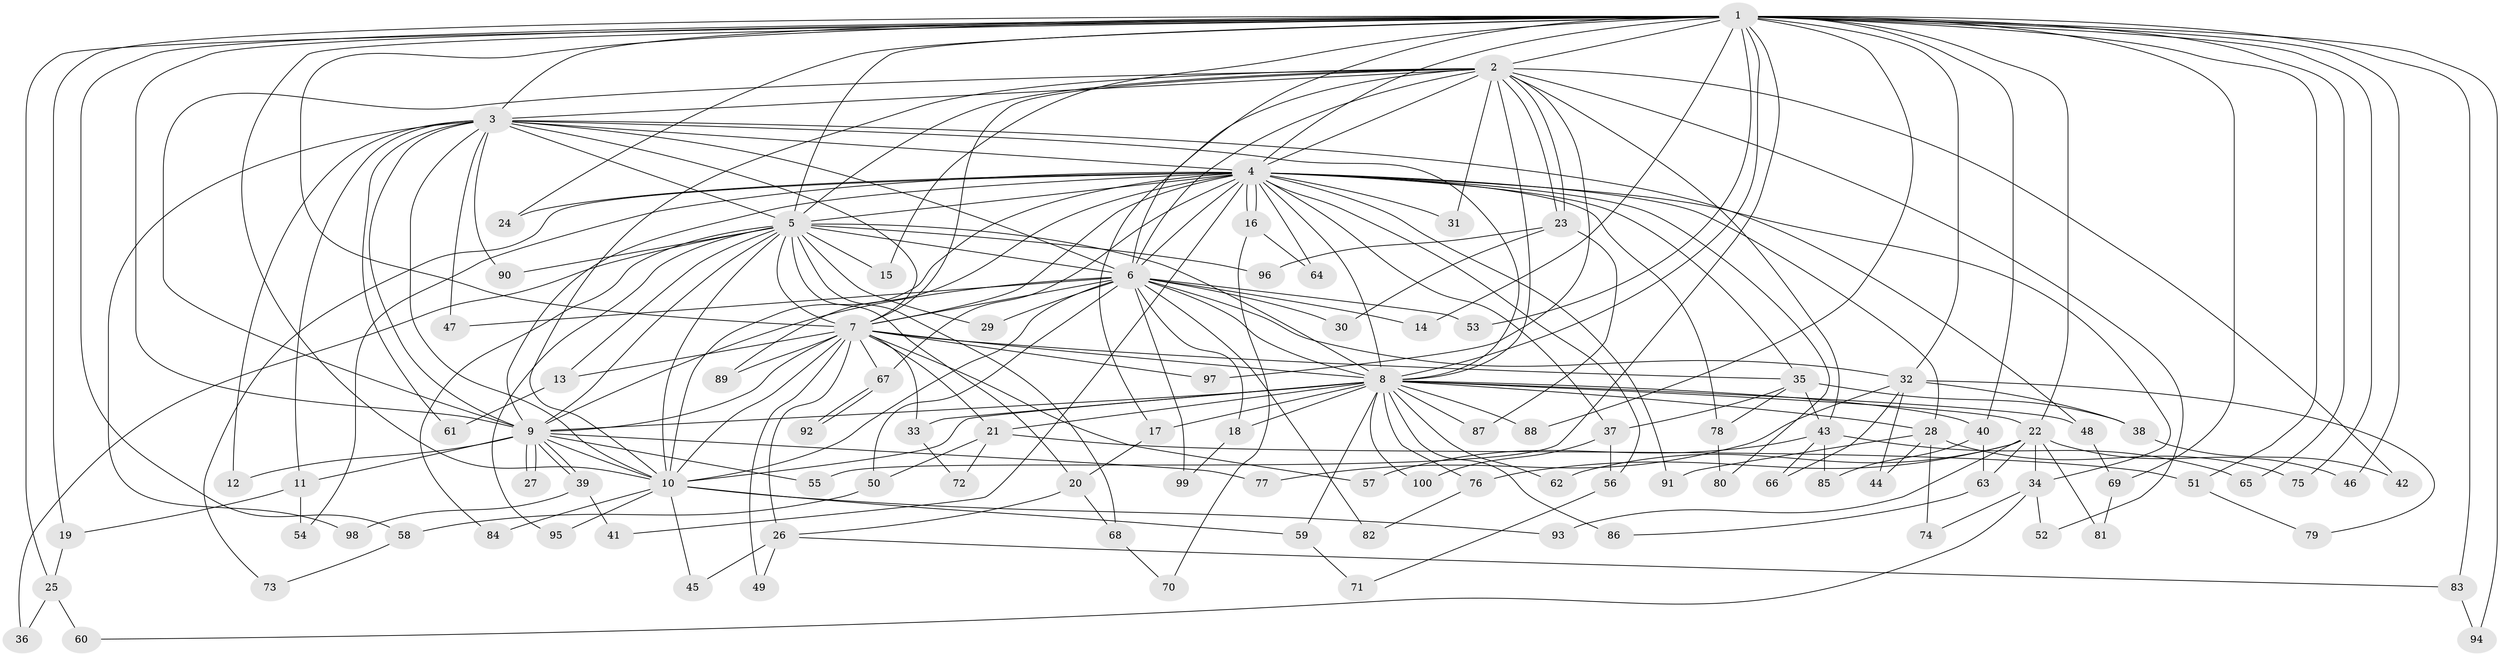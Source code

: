 // Generated by graph-tools (version 1.1) at 2025/01/03/09/25 03:01:29]
// undirected, 100 vertices, 225 edges
graph export_dot {
graph [start="1"]
  node [color=gray90,style=filled];
  1;
  2;
  3;
  4;
  5;
  6;
  7;
  8;
  9;
  10;
  11;
  12;
  13;
  14;
  15;
  16;
  17;
  18;
  19;
  20;
  21;
  22;
  23;
  24;
  25;
  26;
  27;
  28;
  29;
  30;
  31;
  32;
  33;
  34;
  35;
  36;
  37;
  38;
  39;
  40;
  41;
  42;
  43;
  44;
  45;
  46;
  47;
  48;
  49;
  50;
  51;
  52;
  53;
  54;
  55;
  56;
  57;
  58;
  59;
  60;
  61;
  62;
  63;
  64;
  65;
  66;
  67;
  68;
  69;
  70;
  71;
  72;
  73;
  74;
  75;
  76;
  77;
  78;
  79;
  80;
  81;
  82;
  83;
  84;
  85;
  86;
  87;
  88;
  89;
  90;
  91;
  92;
  93;
  94;
  95;
  96;
  97;
  98;
  99;
  100;
  1 -- 2;
  1 -- 3;
  1 -- 4;
  1 -- 5;
  1 -- 6;
  1 -- 7;
  1 -- 8;
  1 -- 9;
  1 -- 10;
  1 -- 14;
  1 -- 15;
  1 -- 19;
  1 -- 22;
  1 -- 24;
  1 -- 25;
  1 -- 32;
  1 -- 40;
  1 -- 46;
  1 -- 51;
  1 -- 53;
  1 -- 55;
  1 -- 58;
  1 -- 65;
  1 -- 69;
  1 -- 75;
  1 -- 83;
  1 -- 88;
  1 -- 94;
  2 -- 3;
  2 -- 4;
  2 -- 5;
  2 -- 6;
  2 -- 7;
  2 -- 8;
  2 -- 9;
  2 -- 10;
  2 -- 17;
  2 -- 23;
  2 -- 23;
  2 -- 31;
  2 -- 42;
  2 -- 43;
  2 -- 52;
  2 -- 97;
  3 -- 4;
  3 -- 5;
  3 -- 6;
  3 -- 7;
  3 -- 8;
  3 -- 9;
  3 -- 10;
  3 -- 11;
  3 -- 12;
  3 -- 47;
  3 -- 48;
  3 -- 61;
  3 -- 90;
  3 -- 98;
  4 -- 5;
  4 -- 6;
  4 -- 7;
  4 -- 8;
  4 -- 9;
  4 -- 10;
  4 -- 16;
  4 -- 16;
  4 -- 24;
  4 -- 28;
  4 -- 31;
  4 -- 34;
  4 -- 35;
  4 -- 37;
  4 -- 41;
  4 -- 54;
  4 -- 56;
  4 -- 64;
  4 -- 67;
  4 -- 73;
  4 -- 78;
  4 -- 80;
  4 -- 89;
  4 -- 91;
  5 -- 6;
  5 -- 7;
  5 -- 8;
  5 -- 9;
  5 -- 10;
  5 -- 13;
  5 -- 15;
  5 -- 20;
  5 -- 29;
  5 -- 36;
  5 -- 68;
  5 -- 84;
  5 -- 90;
  5 -- 95;
  5 -- 96;
  6 -- 7;
  6 -- 8;
  6 -- 9;
  6 -- 10;
  6 -- 14;
  6 -- 18;
  6 -- 29;
  6 -- 30;
  6 -- 32;
  6 -- 47;
  6 -- 50;
  6 -- 53;
  6 -- 82;
  6 -- 99;
  7 -- 8;
  7 -- 9;
  7 -- 10;
  7 -- 13;
  7 -- 21;
  7 -- 26;
  7 -- 33;
  7 -- 35;
  7 -- 49;
  7 -- 57;
  7 -- 67;
  7 -- 89;
  7 -- 97;
  8 -- 9;
  8 -- 10;
  8 -- 17;
  8 -- 18;
  8 -- 21;
  8 -- 22;
  8 -- 28;
  8 -- 33;
  8 -- 40;
  8 -- 48;
  8 -- 59;
  8 -- 62;
  8 -- 76;
  8 -- 86;
  8 -- 87;
  8 -- 88;
  8 -- 100;
  9 -- 10;
  9 -- 11;
  9 -- 12;
  9 -- 27;
  9 -- 27;
  9 -- 39;
  9 -- 39;
  9 -- 55;
  9 -- 77;
  10 -- 45;
  10 -- 59;
  10 -- 84;
  10 -- 93;
  10 -- 95;
  11 -- 19;
  11 -- 54;
  13 -- 61;
  16 -- 64;
  16 -- 70;
  17 -- 20;
  18 -- 99;
  19 -- 25;
  20 -- 26;
  20 -- 68;
  21 -- 50;
  21 -- 51;
  21 -- 72;
  22 -- 34;
  22 -- 46;
  22 -- 62;
  22 -- 63;
  22 -- 76;
  22 -- 81;
  22 -- 93;
  23 -- 30;
  23 -- 87;
  23 -- 96;
  25 -- 36;
  25 -- 60;
  26 -- 45;
  26 -- 49;
  26 -- 83;
  28 -- 44;
  28 -- 74;
  28 -- 75;
  28 -- 91;
  32 -- 38;
  32 -- 44;
  32 -- 66;
  32 -- 77;
  32 -- 79;
  33 -- 72;
  34 -- 52;
  34 -- 60;
  34 -- 74;
  35 -- 37;
  35 -- 38;
  35 -- 43;
  35 -- 78;
  37 -- 56;
  37 -- 100;
  38 -- 42;
  39 -- 41;
  39 -- 98;
  40 -- 63;
  40 -- 85;
  43 -- 57;
  43 -- 65;
  43 -- 66;
  43 -- 85;
  48 -- 69;
  50 -- 58;
  51 -- 79;
  56 -- 71;
  58 -- 73;
  59 -- 71;
  63 -- 86;
  67 -- 92;
  67 -- 92;
  68 -- 70;
  69 -- 81;
  76 -- 82;
  78 -- 80;
  83 -- 94;
}
